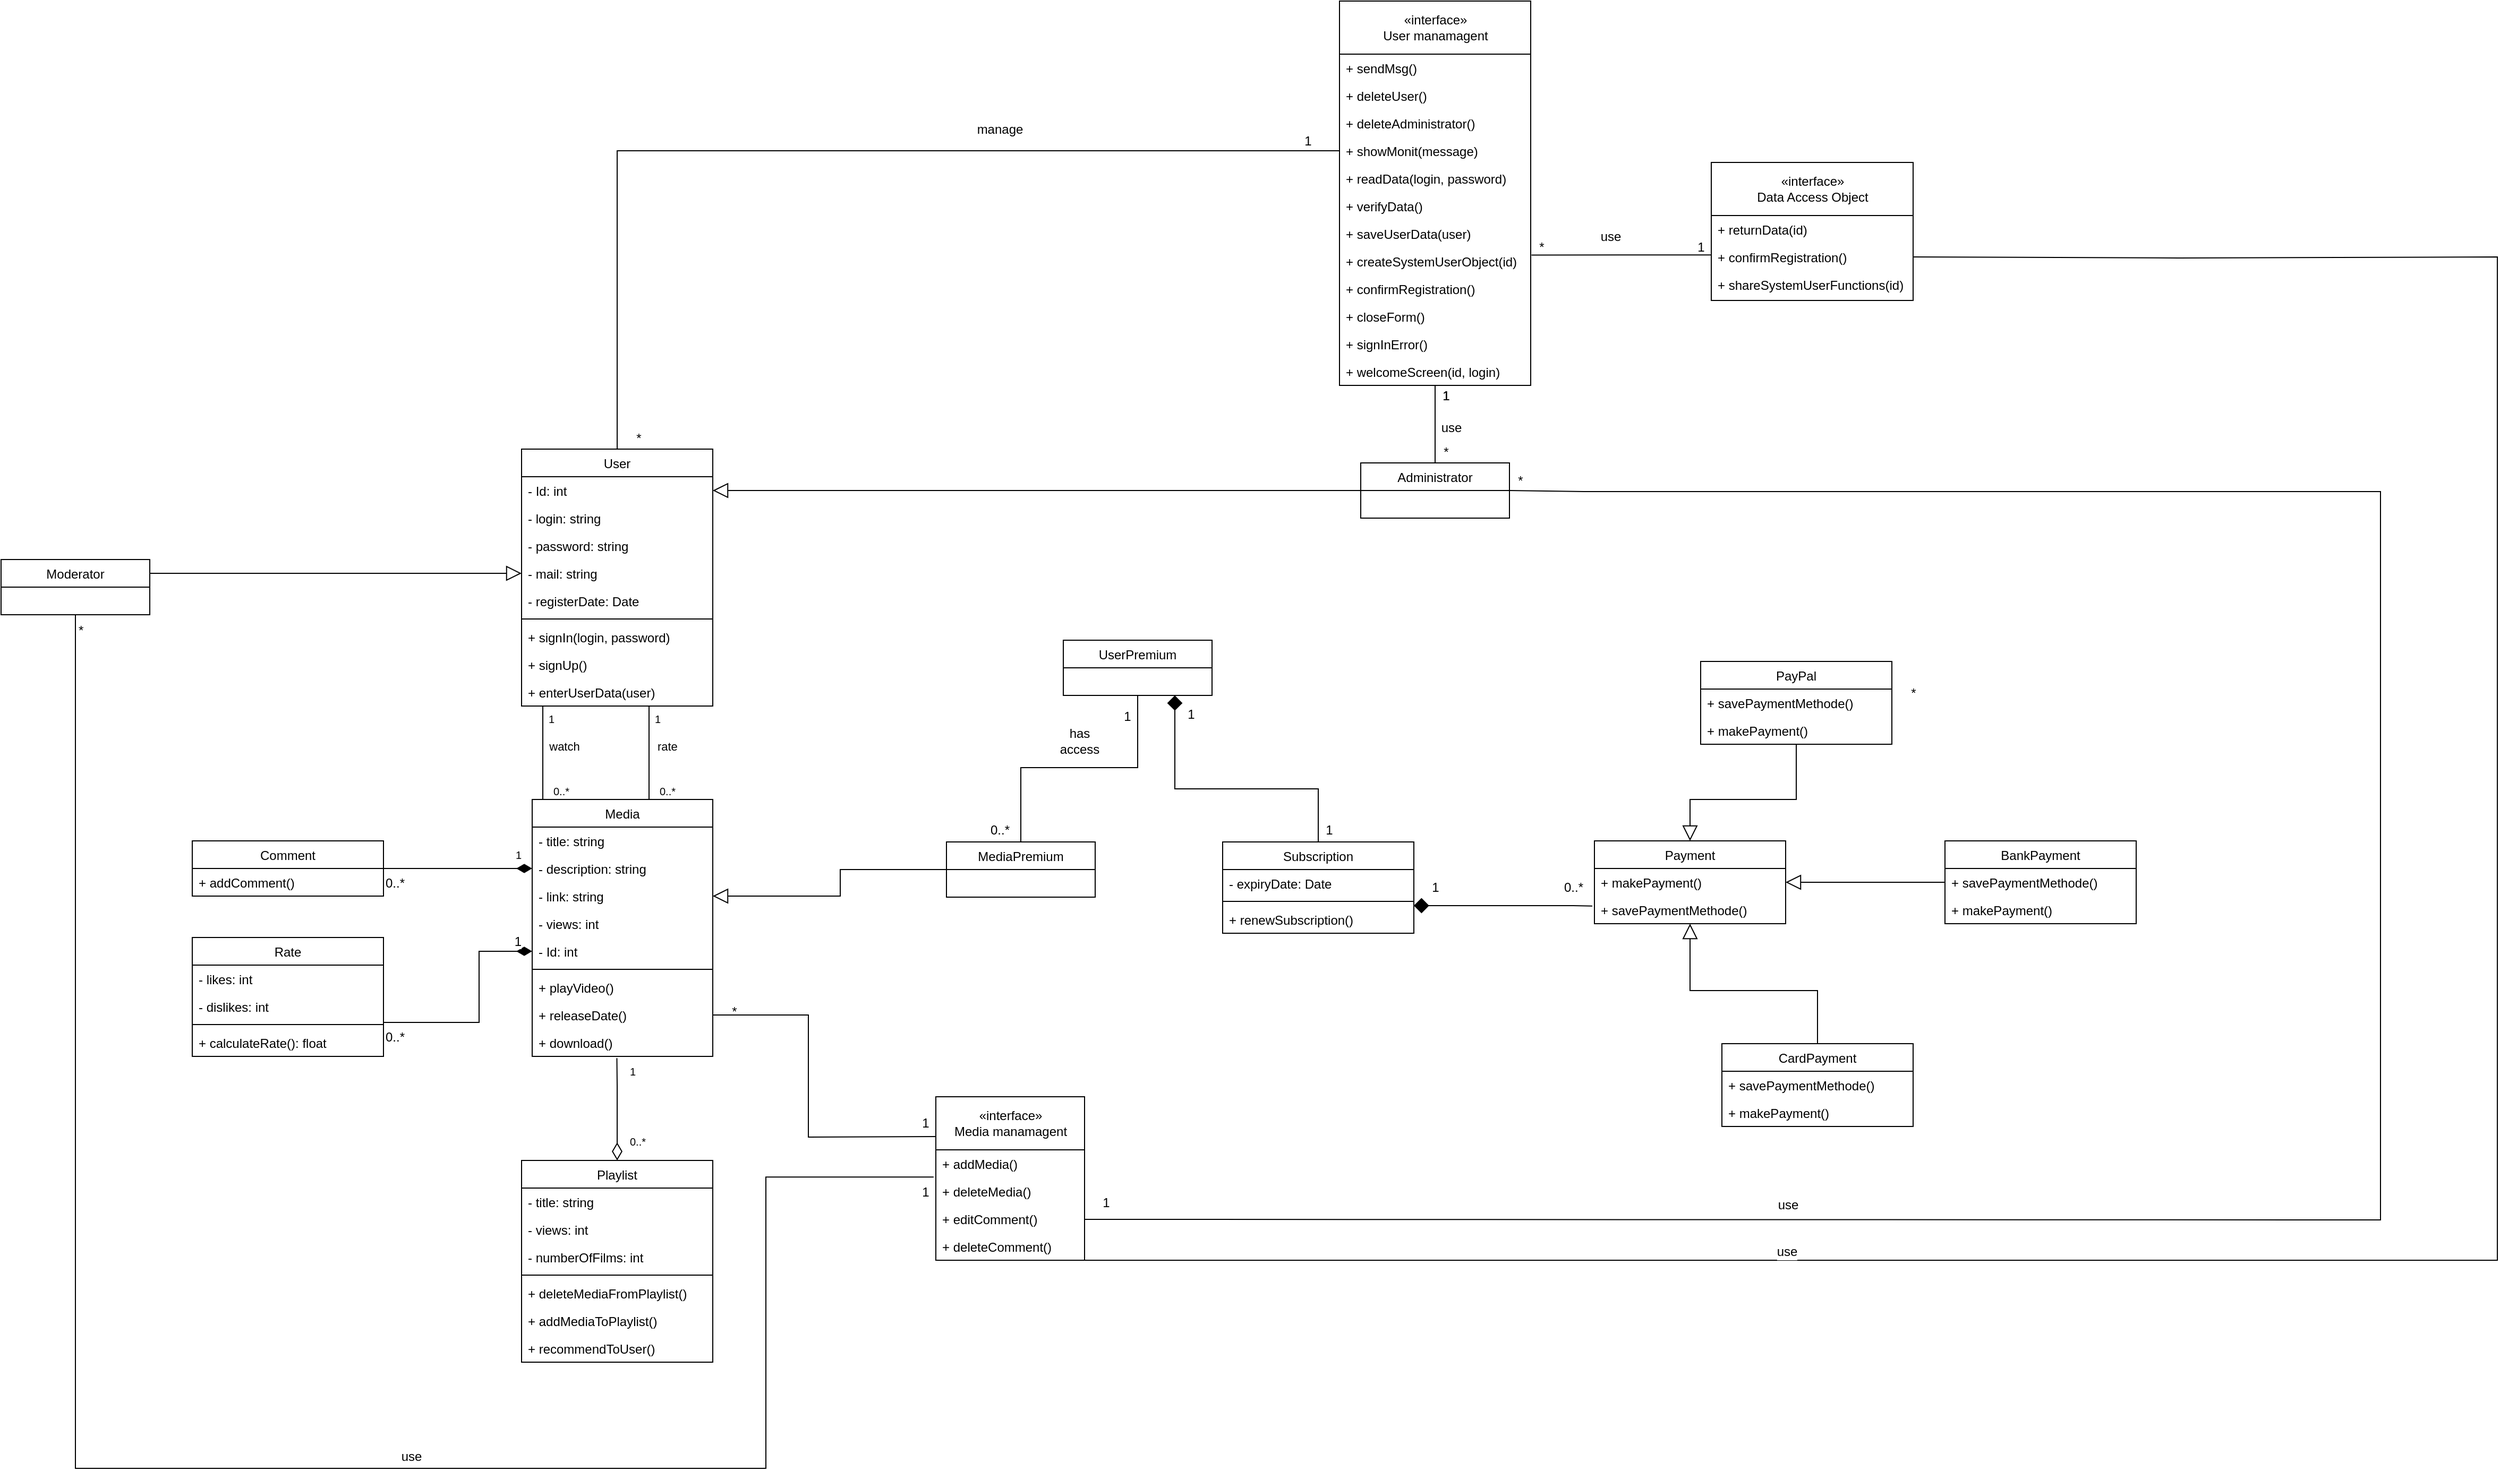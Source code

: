 <mxfile version="13.1.14" type="device"><diagram id="C5RBs43oDa-KdzZeNtuy" name="Page-1"><mxGraphModel dx="2204" dy="1402" grid="1" gridSize="10" guides="1" tooltips="1" connect="1" arrows="1" fold="1" page="1" pageScale="1" pageWidth="583" pageHeight="827" math="0" shadow="0"><root><mxCell id="WIyWlLk6GJQsqaUBKTNV-0"/><mxCell id="WIyWlLk6GJQsqaUBKTNV-1" parent="WIyWlLk6GJQsqaUBKTNV-0"/><mxCell id="3NNfN8Tc0k5op9nZv8zH-55" value="&lt;div&gt;rate&amp;nbsp;&amp;nbsp; &lt;br&gt;&lt;/div&gt;" style="endArrow=none;html=1;startArrow=none;startFill=0;strokeColor=#000000;rounded=0;endFill=0;" edge="1" parent="WIyWlLk6GJQsqaUBKTNV-1"><mxGeometry x="0.136" y="-20" relative="1" as="geometry"><mxPoint x="-50" y="350" as="sourcePoint"/><mxPoint x="-50" y="262" as="targetPoint"/><Array as="points"/><mxPoint as="offset"/></mxGeometry></mxCell><mxCell id="3NNfN8Tc0k5op9nZv8zH-56" value="0..*" style="resizable=0;html=1;align=left;verticalAlign=top;labelBackgroundColor=#ffffff;fontSize=10;labelPosition=right;verticalLabelPosition=bottom;" connectable="0" vertex="1" parent="3NNfN8Tc0k5op9nZv8zH-55"><mxGeometry x="-1" relative="1" as="geometry"><mxPoint x="8" y="-20" as="offset"/></mxGeometry></mxCell><mxCell id="3NNfN8Tc0k5op9nZv8zH-57" value="1" style="resizable=0;html=1;align=right;verticalAlign=top;labelBackgroundColor=#ffffff;fontSize=10;labelPosition=left;verticalLabelPosition=bottom;" connectable="0" vertex="1" parent="3NNfN8Tc0k5op9nZv8zH-55"><mxGeometry x="1" relative="1" as="geometry"><mxPoint x="11.6" as="offset"/></mxGeometry></mxCell><mxCell id="3NNfN8Tc0k5op9nZv8zH-58" value="watch" style="endArrow=none;html=1;startArrow=none;startFill=0;strokeColor=#000000;rounded=0;endFill=0;" edge="1" parent="WIyWlLk6GJQsqaUBKTNV-1"><mxGeometry x="0.136" y="-20" relative="1" as="geometry"><mxPoint x="-150" y="350" as="sourcePoint"/><mxPoint x="-150" y="262" as="targetPoint"/><Array as="points"/><mxPoint as="offset"/></mxGeometry></mxCell><mxCell id="3NNfN8Tc0k5op9nZv8zH-59" value="0..*" style="resizable=0;html=1;align=left;verticalAlign=top;labelBackgroundColor=#ffffff;fontSize=10;labelPosition=right;verticalLabelPosition=bottom;" connectable="0" vertex="1" parent="3NNfN8Tc0k5op9nZv8zH-58"><mxGeometry x="-1" relative="1" as="geometry"><mxPoint x="8" y="-20" as="offset"/></mxGeometry></mxCell><mxCell id="3NNfN8Tc0k5op9nZv8zH-60" value="1" style="resizable=0;html=1;align=right;verticalAlign=top;labelBackgroundColor=#ffffff;fontSize=10;labelPosition=left;verticalLabelPosition=bottom;" connectable="0" vertex="1" parent="3NNfN8Tc0k5op9nZv8zH-58"><mxGeometry x="1" relative="1" as="geometry"><mxPoint x="11.6" as="offset"/></mxGeometry></mxCell><mxCell id="3NNfN8Tc0k5op9nZv8zH-71" value="&lt;div&gt;&lt;br&gt;&lt;/div&gt;&lt;div&gt;&lt;br&gt;&lt;/div&gt;" style="endArrow=none;html=1;endSize=12;startArrow=diamondThin;startSize=14;startFill=0;edgeStyle=orthogonalEdgeStyle;strokeColor=#000000;exitX=0.5;exitY=0;exitDx=0;exitDy=0;endFill=0;rounded=0;entryX=0.469;entryY=1.064;entryDx=0;entryDy=0;entryPerimeter=0;" edge="1" parent="WIyWlLk6GJQsqaUBKTNV-1" source="3NNfN8Tc0k5op9nZv8zH-61" target="3NNfN8Tc0k5op9nZv8zH-43"><mxGeometry x="0.288" y="-36" relative="1" as="geometry"><mxPoint x="-85" y="680" as="sourcePoint"/><mxPoint x="-80" y="610" as="targetPoint"/><Array as="points"><mxPoint x="-80" y="620"/><mxPoint x="-80" y="620"/></Array><mxPoint x="-6" y="20" as="offset"/></mxGeometry></mxCell><mxCell id="3NNfN8Tc0k5op9nZv8zH-72" value="0..*" style="resizable=0;html=1;align=left;verticalAlign=bottom;labelBackgroundColor=#ffffff;fontSize=10;labelPosition=right;verticalLabelPosition=top;" connectable="0" vertex="1" parent="3NNfN8Tc0k5op9nZv8zH-71"><mxGeometry x="-1" relative="1" as="geometry"><mxPoint x="10" y="-10" as="offset"/></mxGeometry></mxCell><mxCell id="3NNfN8Tc0k5op9nZv8zH-73" value="1" style="resizable=0;html=1;align=left;verticalAlign=top;labelBackgroundColor=#ffffff;fontSize=10;labelPosition=right;verticalLabelPosition=bottom;" connectable="0" vertex="1" parent="3NNfN8Tc0k5op9nZv8zH-71"><mxGeometry x="1" relative="1" as="geometry"><mxPoint x="10" as="offset"/></mxGeometry></mxCell><mxCell id="3NNfN8Tc0k5op9nZv8zH-120" value="" style="endArrow=diamondThin;html=1;endSize=12;startArrow=none;startSize=14;startFill=0;edgeStyle=orthogonalEdgeStyle;strokeColor=#000000;exitX=1;exitY=0.5;exitDx=0;exitDy=0;entryX=0;entryY=0.5;entryDx=0;entryDy=0;endFill=1;" edge="1" parent="WIyWlLk6GJQsqaUBKTNV-1" source="3NNfN8Tc0k5op9nZv8zH-108" target="3NNfN8Tc0k5op9nZv8zH-36"><mxGeometry x="-0.037" y="-41" relative="1" as="geometry"><mxPoint x="-330" y="450" as="sourcePoint"/><mxPoint x="-210" y="390" as="targetPoint"/><Array as="points"><mxPoint x="-200" y="415"/><mxPoint x="-200" y="415"/></Array><mxPoint x="-7" as="offset"/></mxGeometry></mxCell><mxCell id="3NNfN8Tc0k5op9nZv8zH-121" value="0..*" style="resizable=0;html=1;align=left;verticalAlign=top;labelBackgroundColor=#ffffff;fontSize=12;labelPosition=right;verticalLabelPosition=bottom;" connectable="0" vertex="1" parent="3NNfN8Tc0k5op9nZv8zH-120"><mxGeometry x="-1" relative="1" as="geometry"/></mxCell><mxCell id="3NNfN8Tc0k5op9nZv8zH-122" value="1" style="resizable=0;html=1;align=right;verticalAlign=top;labelBackgroundColor=#ffffff;fontSize=10;" connectable="0" vertex="1" parent="3NNfN8Tc0k5op9nZv8zH-120"><mxGeometry x="1" relative="1" as="geometry"><mxPoint x="-10" y="-25" as="offset"/></mxGeometry></mxCell><mxCell id="3NNfN8Tc0k5op9nZv8zH-124" value="" style="endArrow=diamondThin;html=1;endSize=12;startArrow=none;startSize=14;startFill=0;edgeStyle=orthogonalEdgeStyle;strokeColor=#000000;entryX=0;entryY=0.5;entryDx=0;entryDy=0;endFill=1;rounded=0;" edge="1" parent="WIyWlLk6GJQsqaUBKTNV-1" target="3NNfN8Tc0k5op9nZv8zH-46"><mxGeometry x="-0.037" y="-41" relative="1" as="geometry"><mxPoint x="-300" y="560" as="sourcePoint"/><mxPoint x="-170" y="560" as="targetPoint"/><Array as="points"><mxPoint x="-210" y="560"/><mxPoint x="-210" y="493"/></Array><mxPoint x="-7" as="offset"/></mxGeometry></mxCell><mxCell id="3NNfN8Tc0k5op9nZv8zH-125" value="0..*" style="resizable=0;html=1;align=left;verticalAlign=top;labelBackgroundColor=#ffffff;fontSize=12;labelPosition=right;verticalLabelPosition=bottom;" connectable="0" vertex="1" parent="3NNfN8Tc0k5op9nZv8zH-124"><mxGeometry x="-1" relative="1" as="geometry"/></mxCell><mxCell id="3NNfN8Tc0k5op9nZv8zH-126" value="1" style="resizable=0;html=1;align=right;verticalAlign=top;labelBackgroundColor=#ffffff;fontSize=12;labelPosition=left;verticalLabelPosition=bottom;" connectable="0" vertex="1" parent="3NNfN8Tc0k5op9nZv8zH-124"><mxGeometry x="1" relative="1" as="geometry"><mxPoint x="-9.67" y="-23" as="offset"/></mxGeometry></mxCell><mxCell id="3NNfN8Tc0k5op9nZv8zH-220" style="edgeStyle=none;rounded=0;orthogonalLoop=1;jettySize=auto;html=1;exitX=0.5;exitY=0;exitDx=0;exitDy=0;entryX=0;entryY=0.5;entryDx=0;entryDy=0;startArrow=none;startFill=0;endArrow=none;endFill=0;endSize=12;strokeColor=#000000;fontSize=12;" edge="1" parent="WIyWlLk6GJQsqaUBKTNV-1" source="3NNfN8Tc0k5op9nZv8zH-22" target="3NNfN8Tc0k5op9nZv8zH-255"><mxGeometry relative="1" as="geometry"><Array as="points"><mxPoint x="-80" y="-261"/></Array></mxGeometry></mxCell><mxCell id="3NNfN8Tc0k5op9nZv8zH-22" value="User" style="swimlane;fontStyle=0;align=center;verticalAlign=top;childLayout=stackLayout;horizontal=1;startSize=26;horizontalStack=0;resizeParent=1;resizeParentMax=0;resizeLast=0;collapsible=1;marginBottom=0;" vertex="1" parent="WIyWlLk6GJQsqaUBKTNV-1"><mxGeometry x="-170" y="20" width="180" height="242" as="geometry"/></mxCell><mxCell id="3NNfN8Tc0k5op9nZv8zH-23" value="- Id: int" style="text;strokeColor=none;fillColor=none;align=left;verticalAlign=top;spacingLeft=4;spacingRight=4;overflow=hidden;rotatable=0;points=[[0,0.5],[1,0.5]];portConstraint=eastwest;" vertex="1" parent="3NNfN8Tc0k5op9nZv8zH-22"><mxGeometry y="26" width="180" height="26" as="geometry"/></mxCell><mxCell id="3NNfN8Tc0k5op9nZv8zH-27" value="- login: string" style="text;strokeColor=none;fillColor=none;align=left;verticalAlign=top;spacingLeft=4;spacingRight=4;overflow=hidden;rotatable=0;points=[[0,0.5],[1,0.5]];portConstraint=eastwest;" vertex="1" parent="3NNfN8Tc0k5op9nZv8zH-22"><mxGeometry y="52" width="180" height="26" as="geometry"/></mxCell><mxCell id="3NNfN8Tc0k5op9nZv8zH-30" value="- password: string" style="text;strokeColor=none;fillColor=none;align=left;verticalAlign=top;spacingLeft=4;spacingRight=4;overflow=hidden;rotatable=0;points=[[0,0.5],[1,0.5]];portConstraint=eastwest;" vertex="1" parent="3NNfN8Tc0k5op9nZv8zH-22"><mxGeometry y="78" width="180" height="26" as="geometry"/></mxCell><mxCell id="3NNfN8Tc0k5op9nZv8zH-31" value="- mail: string" style="text;strokeColor=none;fillColor=none;align=left;verticalAlign=top;spacingLeft=4;spacingRight=4;overflow=hidden;rotatable=0;points=[[0,0.5],[1,0.5]];portConstraint=eastwest;" vertex="1" parent="3NNfN8Tc0k5op9nZv8zH-22"><mxGeometry y="104" width="180" height="26" as="geometry"/></mxCell><mxCell id="3NNfN8Tc0k5op9nZv8zH-44" value="- registerDate: Date" style="text;strokeColor=none;fillColor=none;align=left;verticalAlign=top;spacingLeft=4;spacingRight=4;overflow=hidden;rotatable=0;points=[[0,0.5],[1,0.5]];portConstraint=eastwest;" vertex="1" parent="3NNfN8Tc0k5op9nZv8zH-22"><mxGeometry y="130" width="180" height="26" as="geometry"/></mxCell><mxCell id="3NNfN8Tc0k5op9nZv8zH-24" value="" style="line;strokeWidth=1;fillColor=none;align=left;verticalAlign=middle;spacingTop=-1;spacingLeft=3;spacingRight=3;rotatable=0;labelPosition=right;points=[];portConstraint=eastwest;" vertex="1" parent="3NNfN8Tc0k5op9nZv8zH-22"><mxGeometry y="156" width="180" height="8" as="geometry"/></mxCell><mxCell id="3NNfN8Tc0k5op9nZv8zH-25" value="+ signIn(login, password)" style="text;strokeColor=none;fillColor=none;align=left;verticalAlign=top;spacingLeft=4;spacingRight=4;overflow=hidden;rotatable=0;points=[[0,0.5],[1,0.5]];portConstraint=eastwest;" vertex="1" parent="3NNfN8Tc0k5op9nZv8zH-22"><mxGeometry y="164" width="180" height="26" as="geometry"/></mxCell><mxCell id="3NNfN8Tc0k5op9nZv8zH-32" value="+ signUp()" style="text;strokeColor=none;fillColor=none;align=left;verticalAlign=top;spacingLeft=4;spacingRight=4;overflow=hidden;rotatable=0;points=[[0,0.5],[1,0.5]];portConstraint=eastwest;" vertex="1" parent="3NNfN8Tc0k5op9nZv8zH-22"><mxGeometry y="190" width="180" height="26" as="geometry"/></mxCell><mxCell id="3NNfN8Tc0k5op9nZv8zH-33" value="+ enterUserData(user)" style="text;strokeColor=none;fillColor=none;align=left;verticalAlign=top;spacingLeft=4;spacingRight=4;overflow=hidden;rotatable=0;points=[[0,0.5],[1,0.5]];portConstraint=eastwest;" vertex="1" parent="3NNfN8Tc0k5op9nZv8zH-22"><mxGeometry y="216" width="180" height="26" as="geometry"/></mxCell><mxCell id="3NNfN8Tc0k5op9nZv8zH-61" value="Playlist" style="swimlane;fontStyle=0;align=center;verticalAlign=top;childLayout=stackLayout;horizontal=1;startSize=26;horizontalStack=0;resizeParent=1;resizeParentMax=0;resizeLast=0;collapsible=1;marginBottom=0;" vertex="1" parent="WIyWlLk6GJQsqaUBKTNV-1"><mxGeometry x="-170" y="690" width="180" height="190" as="geometry"/></mxCell><mxCell id="3NNfN8Tc0k5op9nZv8zH-62" value="- title: string" style="text;strokeColor=none;fillColor=none;align=left;verticalAlign=top;spacingLeft=4;spacingRight=4;overflow=hidden;rotatable=0;points=[[0,0.5],[1,0.5]];portConstraint=eastwest;" vertex="1" parent="3NNfN8Tc0k5op9nZv8zH-61"><mxGeometry y="26" width="180" height="26" as="geometry"/></mxCell><mxCell id="3NNfN8Tc0k5op9nZv8zH-65" value="- views: int" style="text;strokeColor=none;fillColor=none;align=left;verticalAlign=top;spacingLeft=4;spacingRight=4;overflow=hidden;rotatable=0;points=[[0,0.5],[1,0.5]];portConstraint=eastwest;" vertex="1" parent="3NNfN8Tc0k5op9nZv8zH-61"><mxGeometry y="52" width="180" height="26" as="geometry"/></mxCell><mxCell id="3NNfN8Tc0k5op9nZv8zH-66" value="- numberOfFilms: int" style="text;strokeColor=none;fillColor=none;align=left;verticalAlign=top;spacingLeft=4;spacingRight=4;overflow=hidden;rotatable=0;points=[[0,0.5],[1,0.5]];portConstraint=eastwest;" vertex="1" parent="3NNfN8Tc0k5op9nZv8zH-61"><mxGeometry y="78" width="180" height="26" as="geometry"/></mxCell><mxCell id="3NNfN8Tc0k5op9nZv8zH-67" value="" style="line;strokeWidth=1;fillColor=none;align=left;verticalAlign=middle;spacingTop=-1;spacingLeft=3;spacingRight=3;rotatable=0;labelPosition=right;points=[];portConstraint=eastwest;" vertex="1" parent="3NNfN8Tc0k5op9nZv8zH-61"><mxGeometry y="104" width="180" height="8" as="geometry"/></mxCell><mxCell id="3NNfN8Tc0k5op9nZv8zH-68" value="+ deleteMediaFromPlaylist()" style="text;strokeColor=none;fillColor=none;align=left;verticalAlign=top;spacingLeft=4;spacingRight=4;overflow=hidden;rotatable=0;points=[[0,0.5],[1,0.5]];portConstraint=eastwest;" vertex="1" parent="3NNfN8Tc0k5op9nZv8zH-61"><mxGeometry y="112" width="180" height="26" as="geometry"/></mxCell><mxCell id="3NNfN8Tc0k5op9nZv8zH-69" value="+ addMediaToPlaylist()" style="text;strokeColor=none;fillColor=none;align=left;verticalAlign=top;spacingLeft=4;spacingRight=4;overflow=hidden;rotatable=0;points=[[0,0.5],[1,0.5]];portConstraint=eastwest;" vertex="1" parent="3NNfN8Tc0k5op9nZv8zH-61"><mxGeometry y="138" width="180" height="26" as="geometry"/></mxCell><mxCell id="3NNfN8Tc0k5op9nZv8zH-70" value="+ recommendToUser()" style="text;strokeColor=none;fillColor=none;align=left;verticalAlign=top;spacingLeft=4;spacingRight=4;overflow=hidden;rotatable=0;points=[[0,0.5],[1,0.5]];portConstraint=eastwest;" vertex="1" parent="3NNfN8Tc0k5op9nZv8zH-61"><mxGeometry y="164" width="180" height="26" as="geometry"/></mxCell><mxCell id="3NNfN8Tc0k5op9nZv8zH-99" value="Rate" style="swimlane;fontStyle=0;align=center;verticalAlign=top;childLayout=stackLayout;horizontal=1;startSize=26;horizontalStack=0;resizeParent=1;resizeParentMax=0;resizeLast=0;collapsible=1;marginBottom=0;" vertex="1" parent="WIyWlLk6GJQsqaUBKTNV-1"><mxGeometry x="-480" y="480" width="180" height="112" as="geometry"/></mxCell><mxCell id="3NNfN8Tc0k5op9nZv8zH-101" value="- likes: int" style="text;strokeColor=none;fillColor=none;align=left;verticalAlign=top;spacingLeft=4;spacingRight=4;overflow=hidden;rotatable=0;points=[[0,0.5],[1,0.5]];portConstraint=eastwest;" vertex="1" parent="3NNfN8Tc0k5op9nZv8zH-99"><mxGeometry y="26" width="180" height="26" as="geometry"/></mxCell><mxCell id="3NNfN8Tc0k5op9nZv8zH-102" value="- dislikes: int" style="text;strokeColor=none;fillColor=none;align=left;verticalAlign=top;spacingLeft=4;spacingRight=4;overflow=hidden;rotatable=0;points=[[0,0.5],[1,0.5]];portConstraint=eastwest;" vertex="1" parent="3NNfN8Tc0k5op9nZv8zH-99"><mxGeometry y="52" width="180" height="26" as="geometry"/></mxCell><mxCell id="3NNfN8Tc0k5op9nZv8zH-103" value="" style="line;strokeWidth=1;fillColor=none;align=left;verticalAlign=middle;spacingTop=-1;spacingLeft=3;spacingRight=3;rotatable=0;labelPosition=right;points=[];portConstraint=eastwest;" vertex="1" parent="3NNfN8Tc0k5op9nZv8zH-99"><mxGeometry y="78" width="180" height="8" as="geometry"/></mxCell><mxCell id="3NNfN8Tc0k5op9nZv8zH-104" value="+ calculateRate(): float" style="text;strokeColor=none;fillColor=none;align=left;verticalAlign=top;spacingLeft=4;spacingRight=4;overflow=hidden;rotatable=0;points=[[0,0.5],[1,0.5]];portConstraint=eastwest;" vertex="1" parent="3NNfN8Tc0k5op9nZv8zH-99"><mxGeometry y="86" width="180" height="26" as="geometry"/></mxCell><mxCell id="3NNfN8Tc0k5op9nZv8zH-108" value="Comment" style="swimlane;fontStyle=0;align=center;verticalAlign=top;childLayout=stackLayout;horizontal=1;startSize=26;horizontalStack=0;resizeParent=1;resizeParentMax=0;resizeLast=0;collapsible=1;marginBottom=0;" vertex="1" parent="WIyWlLk6GJQsqaUBKTNV-1"><mxGeometry x="-480" y="389" width="180" height="52" as="geometry"/></mxCell><mxCell id="3NNfN8Tc0k5op9nZv8zH-112" value="+ addComment()" style="text;strokeColor=none;fillColor=none;align=left;verticalAlign=top;spacingLeft=4;spacingRight=4;overflow=hidden;rotatable=0;points=[[0,0.5],[1,0.5]];portConstraint=eastwest;" vertex="1" parent="3NNfN8Tc0k5op9nZv8zH-108"><mxGeometry y="26" width="180" height="26" as="geometry"/></mxCell><mxCell id="3NNfN8Tc0k5op9nZv8zH-34" value="Media" style="swimlane;fontStyle=0;align=center;verticalAlign=top;childLayout=stackLayout;horizontal=1;startSize=26;horizontalStack=0;resizeParent=1;resizeParentMax=0;resizeLast=0;collapsible=1;marginBottom=0;" vertex="1" parent="WIyWlLk6GJQsqaUBKTNV-1"><mxGeometry x="-160" y="350" width="170" height="242" as="geometry"/></mxCell><mxCell id="3NNfN8Tc0k5op9nZv8zH-35" value="- title: string" style="text;strokeColor=none;fillColor=none;align=left;verticalAlign=top;spacingLeft=4;spacingRight=4;overflow=hidden;rotatable=0;points=[[0,0.5],[1,0.5]];portConstraint=eastwest;" vertex="1" parent="3NNfN8Tc0k5op9nZv8zH-34"><mxGeometry y="26" width="170" height="26" as="geometry"/></mxCell><mxCell id="3NNfN8Tc0k5op9nZv8zH-36" value="- description: string" style="text;strokeColor=none;fillColor=none;align=left;verticalAlign=top;spacingLeft=4;spacingRight=4;overflow=hidden;rotatable=0;points=[[0,0.5],[1,0.5]];portConstraint=eastwest;" vertex="1" parent="3NNfN8Tc0k5op9nZv8zH-34"><mxGeometry y="52" width="170" height="26" as="geometry"/></mxCell><mxCell id="3NNfN8Tc0k5op9nZv8zH-37" value="- link: string" style="text;strokeColor=none;fillColor=none;align=left;verticalAlign=top;spacingLeft=4;spacingRight=4;overflow=hidden;rotatable=0;points=[[0,0.5],[1,0.5]];portConstraint=eastwest;" vertex="1" parent="3NNfN8Tc0k5op9nZv8zH-34"><mxGeometry y="78" width="170" height="26" as="geometry"/></mxCell><mxCell id="3NNfN8Tc0k5op9nZv8zH-38" value="- views: int" style="text;strokeColor=none;fillColor=none;align=left;verticalAlign=top;spacingLeft=4;spacingRight=4;overflow=hidden;rotatable=0;points=[[0,0.5],[1,0.5]];portConstraint=eastwest;" vertex="1" parent="3NNfN8Tc0k5op9nZv8zH-34"><mxGeometry y="104" width="170" height="26" as="geometry"/></mxCell><mxCell id="3NNfN8Tc0k5op9nZv8zH-46" value="- Id: int" style="text;strokeColor=none;fillColor=none;align=left;verticalAlign=top;spacingLeft=4;spacingRight=4;overflow=hidden;rotatable=0;points=[[0,0.5],[1,0.5]];portConstraint=eastwest;" vertex="1" parent="3NNfN8Tc0k5op9nZv8zH-34"><mxGeometry y="130" width="170" height="26" as="geometry"/></mxCell><mxCell id="3NNfN8Tc0k5op9nZv8zH-40" value="" style="line;strokeWidth=1;fillColor=none;align=left;verticalAlign=middle;spacingTop=-1;spacingLeft=3;spacingRight=3;rotatable=0;labelPosition=right;points=[];portConstraint=eastwest;" vertex="1" parent="3NNfN8Tc0k5op9nZv8zH-34"><mxGeometry y="156" width="170" height="8" as="geometry"/></mxCell><mxCell id="3NNfN8Tc0k5op9nZv8zH-41" value="+ playVideo()" style="text;strokeColor=none;fillColor=none;align=left;verticalAlign=top;spacingLeft=4;spacingRight=4;overflow=hidden;rotatable=0;points=[[0,0.5],[1,0.5]];portConstraint=eastwest;" vertex="1" parent="3NNfN8Tc0k5op9nZv8zH-34"><mxGeometry y="164" width="170" height="26" as="geometry"/></mxCell><mxCell id="3NNfN8Tc0k5op9nZv8zH-42" value="+ releaseDate()" style="text;strokeColor=none;fillColor=none;align=left;verticalAlign=top;spacingLeft=4;spacingRight=4;overflow=hidden;rotatable=0;points=[[0,0.5],[1,0.5]];portConstraint=eastwest;" vertex="1" parent="3NNfN8Tc0k5op9nZv8zH-34"><mxGeometry y="190" width="170" height="26" as="geometry"/></mxCell><mxCell id="3NNfN8Tc0k5op9nZv8zH-43" value="+ download()" style="text;strokeColor=none;fillColor=none;align=left;verticalAlign=top;spacingLeft=4;spacingRight=4;overflow=hidden;rotatable=0;points=[[0,0.5],[1,0.5]];portConstraint=eastwest;" vertex="1" parent="3NNfN8Tc0k5op9nZv8zH-34"><mxGeometry y="216" width="170" height="26" as="geometry"/></mxCell><mxCell id="3NNfN8Tc0k5op9nZv8zH-138" value="" style="endArrow=none;endFill=0;html=1;edgeStyle=orthogonalEdgeStyle;align=left;verticalAlign=top;strokeColor=#000000;fontSize=12;exitX=0.5;exitY=1;exitDx=0;exitDy=0;entryX=-0.015;entryY=-0.016;entryDx=0;entryDy=0;entryPerimeter=0;rounded=0;" edge="1" parent="WIyWlLk6GJQsqaUBKTNV-1" source="3NNfN8Tc0k5op9nZv8zH-128" target="3NNfN8Tc0k5op9nZv8zH-157"><mxGeometry x="-0.099" y="790" relative="1" as="geometry"><mxPoint x="-700" y="490" as="sourcePoint"/><mxPoint x="190" y="650" as="targetPoint"/><Array as="points"><mxPoint x="-590" y="980"/><mxPoint x="60" y="980"/><mxPoint x="60" y="706"/></Array><mxPoint as="offset"/></mxGeometry></mxCell><mxCell id="3NNfN8Tc0k5op9nZv8zH-139" value="*" style="resizable=0;html=1;align=left;verticalAlign=top;labelBackgroundColor=#ffffff;fontSize=12;labelPosition=right;verticalLabelPosition=bottom;spacing=3;" connectable="0" vertex="1" parent="3NNfN8Tc0k5op9nZv8zH-138"><mxGeometry x="-1" relative="1" as="geometry"/></mxCell><mxCell id="3NNfN8Tc0k5op9nZv8zH-219" style="edgeStyle=none;rounded=0;orthogonalLoop=1;jettySize=auto;html=1;exitX=1;exitY=0.25;exitDx=0;exitDy=0;startArrow=none;startFill=0;endArrow=block;endFill=0;endSize=12;strokeColor=#000000;fontSize=12;entryX=0;entryY=0.5;entryDx=0;entryDy=0;" edge="1" parent="WIyWlLk6GJQsqaUBKTNV-1" source="3NNfN8Tc0k5op9nZv8zH-128" target="3NNfN8Tc0k5op9nZv8zH-31"><mxGeometry relative="1" as="geometry"><mxPoint x="-170" y="137" as="targetPoint"/></mxGeometry></mxCell><mxCell id="3NNfN8Tc0k5op9nZv8zH-161" value="use" style="text;html=1;align=center;verticalAlign=middle;resizable=0;points=[];autosize=1;fontSize=12;" vertex="1" parent="WIyWlLk6GJQsqaUBKTNV-1"><mxGeometry x="-289" y="959" width="30" height="20" as="geometry"/></mxCell><mxCell id="3NNfN8Tc0k5op9nZv8zH-164" value="UserPremium" style="swimlane;fontStyle=0;childLayout=stackLayout;horizontal=1;startSize=26;fillColor=none;horizontalStack=0;resizeParent=1;resizeParentMax=0;resizeLast=0;collapsible=1;marginBottom=0;fontSize=12;" vertex="1" parent="WIyWlLk6GJQsqaUBKTNV-1"><mxGeometry x="340" y="200" width="140" height="52" as="geometry"/></mxCell><mxCell id="3NNfN8Tc0k5op9nZv8zH-172" value="«interface»&lt;br&gt;Media manamagent&lt;b&gt;&lt;br&gt;&lt;/b&gt;" style="html=1;fontSize=12;" vertex="1" parent="WIyWlLk6GJQsqaUBKTNV-1"><mxGeometry x="220" y="630" width="140" height="50" as="geometry"/></mxCell><mxCell id="3NNfN8Tc0k5op9nZv8zH-234" style="edgeStyle=none;rounded=0;orthogonalLoop=1;jettySize=auto;html=1;exitX=0.5;exitY=0;exitDx=0;exitDy=0;entryX=0.75;entryY=1;entryDx=0;entryDy=0;startArrow=none;startFill=0;endArrow=diamond;endFill=1;endSize=12;strokeColor=#000000;fontSize=12;" edge="1" parent="WIyWlLk6GJQsqaUBKTNV-1" source="3NNfN8Tc0k5op9nZv8zH-166" target="3NNfN8Tc0k5op9nZv8zH-164"><mxGeometry relative="1" as="geometry"><Array as="points"><mxPoint x="580" y="340"/><mxPoint x="445" y="340"/></Array></mxGeometry></mxCell><mxCell id="3NNfN8Tc0k5op9nZv8zH-166" value="Subscription" style="swimlane;fontStyle=0;align=center;verticalAlign=top;childLayout=stackLayout;horizontal=1;startSize=26;horizontalStack=0;resizeParent=1;resizeParentMax=0;resizeLast=0;collapsible=1;marginBottom=0;" vertex="1" parent="WIyWlLk6GJQsqaUBKTNV-1"><mxGeometry x="490" y="390" width="180" height="86" as="geometry"/></mxCell><mxCell id="3NNfN8Tc0k5op9nZv8zH-167" value="- expiryDate: Date" style="text;strokeColor=none;fillColor=none;align=left;verticalAlign=top;spacingLeft=4;spacingRight=4;overflow=hidden;rotatable=0;points=[[0,0.5],[1,0.5]];portConstraint=eastwest;" vertex="1" parent="3NNfN8Tc0k5op9nZv8zH-166"><mxGeometry y="26" width="180" height="26" as="geometry"/></mxCell><mxCell id="3NNfN8Tc0k5op9nZv8zH-169" value="" style="line;strokeWidth=1;fillColor=none;align=left;verticalAlign=middle;spacingTop=-1;spacingLeft=3;spacingRight=3;rotatable=0;labelPosition=right;points=[];portConstraint=eastwest;" vertex="1" parent="3NNfN8Tc0k5op9nZv8zH-166"><mxGeometry y="52" width="180" height="8" as="geometry"/></mxCell><mxCell id="3NNfN8Tc0k5op9nZv8zH-170" value="+ renewSubscription()" style="text;strokeColor=none;fillColor=none;align=left;verticalAlign=top;spacingLeft=4;spacingRight=4;overflow=hidden;rotatable=0;points=[[0,0.5],[1,0.5]];portConstraint=eastwest;" vertex="1" parent="3NNfN8Tc0k5op9nZv8zH-166"><mxGeometry y="60" width="180" height="26" as="geometry"/></mxCell><mxCell id="3NNfN8Tc0k5op9nZv8zH-301" style="edgeStyle=none;rounded=0;orthogonalLoop=1;jettySize=auto;html=1;exitX=1;exitY=1;exitDx=0;exitDy=0;startArrow=none;startFill=0;endArrow=none;endFill=0;endSize=12;targetPerimeterSpacing=0;strokeColor=#000000;fontSize=12;entryX=1;entryY=0.5;entryDx=0;entryDy=0;" edge="1" parent="WIyWlLk6GJQsqaUBKTNV-1" source="3NNfN8Tc0k5op9nZv8zH-152" target="3NNfN8Tc0k5op9nZv8zH-273"><mxGeometry relative="1" as="geometry"><Array as="points"><mxPoint x="1690" y="784"/><mxPoint x="1690" y="-161"/><mxPoint x="1390" y="-160"/></Array></mxGeometry></mxCell><mxCell id="3NNfN8Tc0k5op9nZv8zH-152" value="" style="swimlane;fontStyle=0;childLayout=stackLayout;horizontal=1;startSize=0;fillColor=none;horizontalStack=0;resizeParent=1;resizeParentMax=0;resizeLast=0;collapsible=1;marginBottom=0;fontSize=12;" vertex="1" parent="WIyWlLk6GJQsqaUBKTNV-1"><mxGeometry x="220" y="630" width="140" height="154" as="geometry"/></mxCell><mxCell id="3NNfN8Tc0k5op9nZv8zH-156" value="«interface»&lt;br&gt;Media manamagent&lt;b&gt;&lt;br&gt;&lt;/b&gt;" style="html=1;fontSize=12;" vertex="1" parent="3NNfN8Tc0k5op9nZv8zH-152"><mxGeometry width="140" height="50" as="geometry"/></mxCell><mxCell id="3NNfN8Tc0k5op9nZv8zH-153" value="+ addMedia()" style="text;strokeColor=none;fillColor=none;align=left;verticalAlign=top;spacingLeft=4;spacingRight=4;overflow=hidden;rotatable=0;points=[[0,0.5],[1,0.5]];portConstraint=eastwest;" vertex="1" parent="3NNfN8Tc0k5op9nZv8zH-152"><mxGeometry y="50" width="140" height="26" as="geometry"/></mxCell><mxCell id="3NNfN8Tc0k5op9nZv8zH-157" value="+ deleteMedia()" style="text;strokeColor=none;fillColor=none;align=left;verticalAlign=top;spacingLeft=4;spacingRight=4;overflow=hidden;rotatable=0;points=[[0,0.5],[1,0.5]];portConstraint=eastwest;" vertex="1" parent="3NNfN8Tc0k5op9nZv8zH-152"><mxGeometry y="76" width="140" height="26" as="geometry"/></mxCell><mxCell id="3NNfN8Tc0k5op9nZv8zH-158" value="+ editComment()" style="text;strokeColor=none;fillColor=none;align=left;verticalAlign=top;spacingLeft=4;spacingRight=4;overflow=hidden;rotatable=0;points=[[0,0.5],[1,0.5]];portConstraint=eastwest;" vertex="1" parent="3NNfN8Tc0k5op9nZv8zH-152"><mxGeometry y="102" width="140" height="26" as="geometry"/></mxCell><mxCell id="3NNfN8Tc0k5op9nZv8zH-159" value="+ deleteComment()" style="text;strokeColor=none;fillColor=none;align=left;verticalAlign=top;spacingLeft=4;spacingRight=4;overflow=hidden;rotatable=0;points=[[0,0.5],[1,0.5]];portConstraint=eastwest;" vertex="1" parent="3NNfN8Tc0k5op9nZv8zH-152"><mxGeometry y="128" width="140" height="26" as="geometry"/></mxCell><mxCell id="3NNfN8Tc0k5op9nZv8zH-224" style="edgeStyle=none;rounded=0;orthogonalLoop=1;jettySize=auto;html=1;entryX=0.5;entryY=1;entryDx=0;entryDy=0;startArrow=none;startFill=0;endArrow=none;endFill=0;endSize=12;strokeColor=#000000;fontSize=12;" edge="1" parent="WIyWlLk6GJQsqaUBKTNV-1" source="3NNfN8Tc0k5op9nZv8zH-171" target="3NNfN8Tc0k5op9nZv8zH-191"><mxGeometry relative="1" as="geometry"><Array as="points"><mxPoint x="690" y="20"/></Array></mxGeometry></mxCell><mxCell id="3NNfN8Tc0k5op9nZv8zH-251" style="edgeStyle=none;rounded=0;orthogonalLoop=1;jettySize=auto;html=1;exitX=0;exitY=0.5;exitDx=0;exitDy=0;entryX=1;entryY=0.5;entryDx=0;entryDy=0;startArrow=none;startFill=0;endArrow=block;endFill=0;endSize=12;strokeColor=#000000;fontSize=12;" edge="1" parent="WIyWlLk6GJQsqaUBKTNV-1" source="3NNfN8Tc0k5op9nZv8zH-171" target="3NNfN8Tc0k5op9nZv8zH-23"><mxGeometry relative="1" as="geometry"/></mxCell><mxCell id="3NNfN8Tc0k5op9nZv8zH-237" style="edgeStyle=none;rounded=0;orthogonalLoop=1;jettySize=auto;html=1;exitX=-0.011;exitY=0.359;exitDx=0;exitDy=0;entryX=1;entryY=1;entryDx=0;entryDy=0;entryPerimeter=0;startArrow=none;startFill=0;endArrow=diamond;endFill=1;endSize=12;strokeColor=#000000;fontSize=12;exitPerimeter=0;" edge="1" parent="WIyWlLk6GJQsqaUBKTNV-1" source="3NNfN8Tc0k5op9nZv8zH-185" target="3NNfN8Tc0k5op9nZv8zH-169"><mxGeometry relative="1" as="geometry"><Array as="points"><mxPoint x="820" y="450"/></Array></mxGeometry></mxCell><mxCell id="3NNfN8Tc0k5op9nZv8zH-229" style="edgeStyle=none;rounded=0;orthogonalLoop=1;jettySize=auto;html=1;exitX=0;exitY=0.5;exitDx=0;exitDy=0;entryX=1;entryY=0.5;entryDx=0;entryDy=0;startArrow=none;startFill=0;endArrow=block;endFill=0;endSize=12;strokeColor=#000000;fontSize=12;" edge="1" parent="WIyWlLk6GJQsqaUBKTNV-1" source="3NNfN8Tc0k5op9nZv8zH-165" target="3NNfN8Tc0k5op9nZv8zH-37"><mxGeometry relative="1" as="geometry"><Array as="points"><mxPoint x="130" y="416"/><mxPoint x="130" y="441"/></Array></mxGeometry></mxCell><mxCell id="3NNfN8Tc0k5op9nZv8zH-230" style="edgeStyle=none;rounded=0;orthogonalLoop=1;jettySize=auto;html=1;exitX=0.5;exitY=0;exitDx=0;exitDy=0;entryX=0.5;entryY=1;entryDx=0;entryDy=0;startArrow=none;startFill=0;endArrow=none;endFill=0;endSize=12;strokeColor=#000000;fontSize=12;" edge="1" parent="WIyWlLk6GJQsqaUBKTNV-1" source="3NNfN8Tc0k5op9nZv8zH-165" target="3NNfN8Tc0k5op9nZv8zH-164"><mxGeometry relative="1" as="geometry"><Array as="points"><mxPoint x="300" y="320"/><mxPoint x="350" y="320"/><mxPoint x="410" y="320"/></Array></mxGeometry></mxCell><mxCell id="3NNfN8Tc0k5op9nZv8zH-165" value="MediaPremium" style="swimlane;fontStyle=0;childLayout=stackLayout;horizontal=1;startSize=26;fillColor=none;horizontalStack=0;resizeParent=1;resizeParentMax=0;resizeLast=0;collapsible=1;marginBottom=0;fontSize=12;" vertex="1" parent="WIyWlLk6GJQsqaUBKTNV-1"><mxGeometry x="230" y="390" width="140" height="52" as="geometry"/></mxCell><mxCell id="3NNfN8Tc0k5op9nZv8zH-244" style="edgeStyle=none;rounded=0;orthogonalLoop=1;jettySize=auto;html=1;exitX=0.5;exitY=0;exitDx=0;exitDy=0;entryX=0.5;entryY=1;entryDx=0;entryDy=0;startArrow=none;startFill=0;endArrow=block;endFill=0;endSize=12;strokeColor=#000000;fontSize=12;" edge="1" parent="WIyWlLk6GJQsqaUBKTNV-1" source="3NNfN8Tc0k5op9nZv8zH-209" target="3NNfN8Tc0k5op9nZv8zH-175"><mxGeometry relative="1" as="geometry"><Array as="points"><mxPoint x="1050" y="530"/><mxPoint x="930" y="530"/></Array></mxGeometry></mxCell><mxCell id="3NNfN8Tc0k5op9nZv8zH-209" value="CardPayment" style="swimlane;fontStyle=0;align=center;verticalAlign=top;childLayout=stackLayout;horizontal=1;startSize=26;horizontalStack=0;resizeParent=1;resizeParentMax=0;resizeLast=0;collapsible=1;marginBottom=0;" vertex="1" parent="WIyWlLk6GJQsqaUBKTNV-1"><mxGeometry x="960" y="580" width="180" height="78" as="geometry"/></mxCell><mxCell id="3NNfN8Tc0k5op9nZv8zH-210" value="+ savePaymentMethode()" style="text;strokeColor=none;fillColor=none;align=left;verticalAlign=top;spacingLeft=4;spacingRight=4;overflow=hidden;rotatable=0;points=[[0,0.5],[1,0.5]];portConstraint=eastwest;" vertex="1" parent="3NNfN8Tc0k5op9nZv8zH-209"><mxGeometry y="26" width="180" height="26" as="geometry"/></mxCell><mxCell id="3NNfN8Tc0k5op9nZv8zH-211" value="+ makePayment()" style="text;strokeColor=none;fillColor=none;align=left;verticalAlign=top;spacingLeft=4;spacingRight=4;overflow=hidden;rotatable=0;points=[[0,0.5],[1,0.5]];portConstraint=eastwest;" vertex="1" parent="3NNfN8Tc0k5op9nZv8zH-209"><mxGeometry y="52" width="180" height="26" as="geometry"/></mxCell><mxCell id="3NNfN8Tc0k5op9nZv8zH-212" value="1" style="text;html=1;align=center;verticalAlign=middle;resizable=0;points=[];autosize=1;fontSize=12;" vertex="1" parent="WIyWlLk6GJQsqaUBKTNV-1"><mxGeometry x="200" y="710" width="20" height="20" as="geometry"/></mxCell><mxCell id="3NNfN8Tc0k5op9nZv8zH-214" style="edgeStyle=none;rounded=0;orthogonalLoop=1;jettySize=auto;html=1;exitX=1;exitY=0.5;exitDx=0;exitDy=0;entryX=0;entryY=0.75;entryDx=0;entryDy=0;startArrow=none;startFill=0;endArrow=none;endFill=0;endSize=12;strokeColor=#000000;fontSize=12;" edge="1" parent="WIyWlLk6GJQsqaUBKTNV-1" source="3NNfN8Tc0k5op9nZv8zH-42" target="3NNfN8Tc0k5op9nZv8zH-156"><mxGeometry relative="1" as="geometry"><Array as="points"><mxPoint x="100" y="553"/><mxPoint x="100" y="668"/></Array></mxGeometry></mxCell><mxCell id="3NNfN8Tc0k5op9nZv8zH-215" value="*" style="text;html=1;align=center;verticalAlign=middle;resizable=0;points=[];autosize=1;fontSize=12;" vertex="1" parent="WIyWlLk6GJQsqaUBKTNV-1"><mxGeometry x="20" y="540" width="20" height="20" as="geometry"/></mxCell><mxCell id="3NNfN8Tc0k5op9nZv8zH-216" value="1" style="text;html=1;align=center;verticalAlign=middle;resizable=0;points=[];autosize=1;fontSize=12;" vertex="1" parent="WIyWlLk6GJQsqaUBKTNV-1"><mxGeometry x="200" y="645" width="20" height="20" as="geometry"/></mxCell><mxCell id="3NNfN8Tc0k5op9nZv8zH-128" value="Moderator" style="swimlane;fontStyle=0;childLayout=stackLayout;horizontal=1;startSize=26;fillColor=none;horizontalStack=0;resizeParent=1;resizeParentMax=0;resizeLast=0;collapsible=1;marginBottom=0;fontSize=12;" vertex="1" parent="WIyWlLk6GJQsqaUBKTNV-1"><mxGeometry x="-660" y="124" width="140" height="52" as="geometry"/></mxCell><mxCell id="3NNfN8Tc0k5op9nZv8zH-221" value="manage" style="text;html=1;align=center;verticalAlign=middle;resizable=0;points=[];autosize=1;fontSize=12;" vertex="1" parent="WIyWlLk6GJQsqaUBKTNV-1"><mxGeometry x="250" y="-291" width="60" height="20" as="geometry"/></mxCell><mxCell id="3NNfN8Tc0k5op9nZv8zH-222" value="*" style="text;html=1;align=center;verticalAlign=middle;resizable=0;points=[];autosize=1;fontSize=12;" vertex="1" parent="WIyWlLk6GJQsqaUBKTNV-1"><mxGeometry x="-70" width="20" height="20" as="geometry"/></mxCell><mxCell id="3NNfN8Tc0k5op9nZv8zH-223" value="1" style="text;html=1;align=center;verticalAlign=middle;resizable=0;points=[];autosize=1;fontSize=12;" vertex="1" parent="WIyWlLk6GJQsqaUBKTNV-1"><mxGeometry x="560" y="-280" width="20" height="20" as="geometry"/></mxCell><mxCell id="3NNfN8Tc0k5op9nZv8zH-226" value="*" style="text;html=1;align=center;verticalAlign=middle;resizable=0;points=[];autosize=1;fontSize=12;" vertex="1" parent="WIyWlLk6GJQsqaUBKTNV-1"><mxGeometry x="690" y="13" width="20" height="20" as="geometry"/></mxCell><mxCell id="3NNfN8Tc0k5op9nZv8zH-228" value="use" style="text;html=1;align=center;verticalAlign=middle;resizable=0;points=[];autosize=1;fontSize=12;" vertex="1" parent="WIyWlLk6GJQsqaUBKTNV-1"><mxGeometry x="690" y="-10" width="30" height="20" as="geometry"/></mxCell><mxCell id="3NNfN8Tc0k5op9nZv8zH-231" value="has &lt;br&gt;access" style="text;html=1;align=center;verticalAlign=middle;resizable=0;points=[];autosize=1;fontSize=12;" vertex="1" parent="WIyWlLk6GJQsqaUBKTNV-1"><mxGeometry x="330" y="280" width="50" height="30" as="geometry"/></mxCell><mxCell id="3NNfN8Tc0k5op9nZv8zH-232" value="0..*" style="text;html=1;align=center;verticalAlign=middle;resizable=0;points=[];autosize=1;fontSize=12;" vertex="1" parent="WIyWlLk6GJQsqaUBKTNV-1"><mxGeometry x="265" y="369" width="30" height="20" as="geometry"/></mxCell><mxCell id="3NNfN8Tc0k5op9nZv8zH-233" value="1" style="text;html=1;align=center;verticalAlign=middle;resizable=0;points=[];autosize=1;fontSize=12;" vertex="1" parent="WIyWlLk6GJQsqaUBKTNV-1"><mxGeometry x="390" y="262" width="20" height="20" as="geometry"/></mxCell><mxCell id="3NNfN8Tc0k5op9nZv8zH-235" value="1" style="text;html=1;align=center;verticalAlign=middle;resizable=0;points=[];autosize=1;fontSize=12;" vertex="1" parent="WIyWlLk6GJQsqaUBKTNV-1"><mxGeometry x="450" y="260" width="20" height="20" as="geometry"/></mxCell><mxCell id="3NNfN8Tc0k5op9nZv8zH-236" value="1" style="text;html=1;align=center;verticalAlign=middle;resizable=0;points=[];autosize=1;fontSize=12;" vertex="1" parent="WIyWlLk6GJQsqaUBKTNV-1"><mxGeometry x="580" y="369" width="20" height="20" as="geometry"/></mxCell><mxCell id="3NNfN8Tc0k5op9nZv8zH-175" value="Payment" style="swimlane;fontStyle=0;align=center;verticalAlign=top;childLayout=stackLayout;horizontal=1;startSize=26;horizontalStack=0;resizeParent=1;resizeParentMax=0;resizeLast=0;collapsible=1;marginBottom=0;" vertex="1" parent="WIyWlLk6GJQsqaUBKTNV-1"><mxGeometry x="840" y="389" width="180" height="78" as="geometry"/></mxCell><mxCell id="3NNfN8Tc0k5op9nZv8zH-202" value="+ makePayment()" style="text;strokeColor=none;fillColor=none;align=left;verticalAlign=top;spacingLeft=4;spacingRight=4;overflow=hidden;rotatable=0;points=[[0,0.5],[1,0.5]];portConstraint=eastwest;" vertex="1" parent="3NNfN8Tc0k5op9nZv8zH-175"><mxGeometry y="26" width="180" height="26" as="geometry"/></mxCell><mxCell id="3NNfN8Tc0k5op9nZv8zH-185" value="+ savePaymentMethode()" style="text;strokeColor=none;fillColor=none;align=left;verticalAlign=top;spacingLeft=4;spacingRight=4;overflow=hidden;rotatable=0;points=[[0,0.5],[1,0.5]];portConstraint=eastwest;" vertex="1" parent="3NNfN8Tc0k5op9nZv8zH-175"><mxGeometry y="52" width="180" height="26" as="geometry"/></mxCell><mxCell id="3NNfN8Tc0k5op9nZv8zH-242" style="edgeStyle=none;rounded=0;orthogonalLoop=1;jettySize=auto;html=1;exitX=0.5;exitY=1;exitDx=0;exitDy=0;entryX=0.5;entryY=0;entryDx=0;entryDy=0;startArrow=none;startFill=0;endArrow=block;endFill=0;endSize=12;strokeColor=#000000;fontSize=12;" edge="1" parent="WIyWlLk6GJQsqaUBKTNV-1" source="3NNfN8Tc0k5op9nZv8zH-184" target="3NNfN8Tc0k5op9nZv8zH-175"><mxGeometry relative="1" as="geometry"><Array as="points"><mxPoint x="1030" y="350"/><mxPoint x="930" y="350"/></Array></mxGeometry></mxCell><mxCell id="3NNfN8Tc0k5op9nZv8zH-184" value="PayPal" style="swimlane;fontStyle=0;align=center;verticalAlign=top;childLayout=stackLayout;horizontal=1;startSize=26;horizontalStack=0;resizeParent=1;resizeParentMax=0;resizeLast=0;collapsible=1;marginBottom=0;" vertex="1" parent="WIyWlLk6GJQsqaUBKTNV-1"><mxGeometry x="940" y="220" width="180" height="78" as="geometry"/></mxCell><mxCell id="3NNfN8Tc0k5op9nZv8zH-205" value="+ savePaymentMethode()" style="text;strokeColor=none;fillColor=none;align=left;verticalAlign=top;spacingLeft=4;spacingRight=4;overflow=hidden;rotatable=0;points=[[0,0.5],[1,0.5]];portConstraint=eastwest;" vertex="1" parent="3NNfN8Tc0k5op9nZv8zH-184"><mxGeometry y="26" width="180" height="26" as="geometry"/></mxCell><mxCell id="3NNfN8Tc0k5op9nZv8zH-199" value="+ makePayment()" style="text;strokeColor=none;fillColor=none;align=left;verticalAlign=top;spacingLeft=4;spacingRight=4;overflow=hidden;rotatable=0;points=[[0,0.5],[1,0.5]];portConstraint=eastwest;" vertex="1" parent="3NNfN8Tc0k5op9nZv8zH-184"><mxGeometry y="52" width="180" height="26" as="geometry"/></mxCell><mxCell id="3NNfN8Tc0k5op9nZv8zH-243" style="edgeStyle=none;rounded=0;orthogonalLoop=1;jettySize=auto;html=1;exitX=0;exitY=0.5;exitDx=0;exitDy=0;entryX=1;entryY=0.5;entryDx=0;entryDy=0;startArrow=none;startFill=0;endArrow=block;endFill=0;endSize=12;strokeColor=#000000;fontSize=12;" edge="1" parent="WIyWlLk6GJQsqaUBKTNV-1" source="3NNfN8Tc0k5op9nZv8zH-207" target="3NNfN8Tc0k5op9nZv8zH-202"><mxGeometry relative="1" as="geometry"/></mxCell><mxCell id="3NNfN8Tc0k5op9nZv8zH-206" value="BankPayment" style="swimlane;fontStyle=0;align=center;verticalAlign=top;childLayout=stackLayout;horizontal=1;startSize=26;horizontalStack=0;resizeParent=1;resizeParentMax=0;resizeLast=0;collapsible=1;marginBottom=0;" vertex="1" parent="WIyWlLk6GJQsqaUBKTNV-1"><mxGeometry x="1170" y="389" width="180" height="78" as="geometry"/></mxCell><mxCell id="3NNfN8Tc0k5op9nZv8zH-207" value="+ savePaymentMethode()" style="text;strokeColor=none;fillColor=none;align=left;verticalAlign=top;spacingLeft=4;spacingRight=4;overflow=hidden;rotatable=0;points=[[0,0.5],[1,0.5]];portConstraint=eastwest;" vertex="1" parent="3NNfN8Tc0k5op9nZv8zH-206"><mxGeometry y="26" width="180" height="26" as="geometry"/></mxCell><mxCell id="3NNfN8Tc0k5op9nZv8zH-208" value="+ makePayment()" style="text;strokeColor=none;fillColor=none;align=left;verticalAlign=top;spacingLeft=4;spacingRight=4;overflow=hidden;rotatable=0;points=[[0,0.5],[1,0.5]];portConstraint=eastwest;" vertex="1" parent="3NNfN8Tc0k5op9nZv8zH-206"><mxGeometry y="52" width="180" height="26" as="geometry"/></mxCell><mxCell id="3NNfN8Tc0k5op9nZv8zH-245" value="1" style="text;html=1;align=center;verticalAlign=middle;resizable=0;points=[];autosize=1;fontSize=12;" vertex="1" parent="WIyWlLk6GJQsqaUBKTNV-1"><mxGeometry x="680" y="423" width="20" height="20" as="geometry"/></mxCell><mxCell id="3NNfN8Tc0k5op9nZv8zH-246" value="0..*" style="text;html=1;align=center;verticalAlign=middle;resizable=0;points=[];autosize=1;fontSize=12;" vertex="1" parent="WIyWlLk6GJQsqaUBKTNV-1"><mxGeometry x="805" y="423" width="30" height="20" as="geometry"/></mxCell><mxCell id="3NNfN8Tc0k5op9nZv8zH-247" style="edgeStyle=none;rounded=0;orthogonalLoop=1;jettySize=auto;html=1;entryX=1;entryY=0.75;entryDx=0;entryDy=0;startArrow=none;startFill=0;endArrow=none;endFill=0;endSize=12;strokeColor=#000000;fontSize=12;exitX=1;exitY=0.5;exitDx=0;exitDy=0;" edge="1" parent="WIyWlLk6GJQsqaUBKTNV-1" source="3NNfN8Tc0k5op9nZv8zH-171" target="3NNfN8Tc0k5op9nZv8zH-152"><mxGeometry relative="1" as="geometry"><mxPoint x="800" y="70" as="sourcePoint"/><Array as="points"><mxPoint x="830" y="60"/><mxPoint x="1580" y="60"/><mxPoint x="1580" y="746"/></Array></mxGeometry></mxCell><mxCell id="3NNfN8Tc0k5op9nZv8zH-249" value="use" style="edgeLabel;html=1;align=center;verticalAlign=middle;resizable=0;points=[];fontSize=12;" vertex="1" connectable="0" parent="3NNfN8Tc0k5op9nZv8zH-247"><mxGeometry x="0.185" y="-6" relative="1" as="geometry"><mxPoint x="-449.34" y="-7.96" as="offset"/></mxGeometry></mxCell><mxCell id="3NNfN8Tc0k5op9nZv8zH-248" value="*" style="text;html=1;align=center;verticalAlign=middle;resizable=0;points=[];autosize=1;fontSize=12;" vertex="1" parent="WIyWlLk6GJQsqaUBKTNV-1"><mxGeometry x="1130" y="240" width="20" height="20" as="geometry"/></mxCell><mxCell id="3NNfN8Tc0k5op9nZv8zH-250" value="1" style="text;html=1;align=center;verticalAlign=middle;resizable=0;points=[];autosize=1;fontSize=12;" vertex="1" parent="WIyWlLk6GJQsqaUBKTNV-1"><mxGeometry x="370" y="720" width="20" height="20" as="geometry"/></mxCell><mxCell id="3NNfN8Tc0k5op9nZv8zH-254" value="*" style="text;html=1;align=center;verticalAlign=middle;resizable=0;points=[];autosize=1;fontSize=12;" vertex="1" parent="WIyWlLk6GJQsqaUBKTNV-1"><mxGeometry x="760" y="40" width="20" height="20" as="geometry"/></mxCell><mxCell id="3NNfN8Tc0k5op9nZv8zH-171" value="Administrator" style="swimlane;fontStyle=0;childLayout=stackLayout;horizontal=1;startSize=26;fillColor=none;horizontalStack=0;resizeParent=1;resizeParentMax=0;resizeLast=0;collapsible=1;marginBottom=0;fontSize=12;" vertex="1" parent="WIyWlLk6GJQsqaUBKTNV-1"><mxGeometry x="620" y="33" width="140" height="52" as="geometry"/></mxCell><mxCell id="3NNfN8Tc0k5op9nZv8zH-269" value="use" style="text;html=1;align=center;verticalAlign=middle;resizable=0;points=[];autosize=1;fontSize=12;" vertex="1" parent="WIyWlLk6GJQsqaUBKTNV-1"><mxGeometry x="840" y="-190" width="30" height="20" as="geometry"/></mxCell><mxCell id="3NNfN8Tc0k5op9nZv8zH-285" value="1" style="text;html=1;align=center;verticalAlign=middle;resizable=0;points=[];autosize=1;fontSize=12;" vertex="1" parent="WIyWlLk6GJQsqaUBKTNV-1"><mxGeometry x="690" y="-40" width="20" height="20" as="geometry"/></mxCell><mxCell id="3NNfN8Tc0k5op9nZv8zH-191" value="" style="swimlane;fontStyle=0;childLayout=stackLayout;horizontal=1;startSize=0;fillColor=none;horizontalStack=0;resizeParent=1;resizeParentMax=0;resizeLast=0;collapsible=1;marginBottom=0;fontSize=12;" vertex="1" parent="WIyWlLk6GJQsqaUBKTNV-1"><mxGeometry x="600" y="-402" width="180" height="362" as="geometry"/></mxCell><mxCell id="3NNfN8Tc0k5op9nZv8zH-192" value="«interface»&lt;br&gt;User manamagent&lt;b&gt;&lt;br&gt;&lt;/b&gt;" style="html=1;fontSize=12;" vertex="1" parent="3NNfN8Tc0k5op9nZv8zH-191"><mxGeometry width="180" height="50" as="geometry"/></mxCell><mxCell id="3NNfN8Tc0k5op9nZv8zH-193" value="+ sendMsg()" style="text;strokeColor=none;fillColor=none;align=left;verticalAlign=top;spacingLeft=4;spacingRight=4;overflow=hidden;rotatable=0;points=[[0,0.5],[1,0.5]];portConstraint=eastwest;" vertex="1" parent="3NNfN8Tc0k5op9nZv8zH-191"><mxGeometry y="50" width="180" height="26" as="geometry"/></mxCell><mxCell id="3NNfN8Tc0k5op9nZv8zH-195" value="+ deleteUser()" style="text;strokeColor=none;fillColor=none;align=left;verticalAlign=top;spacingLeft=4;spacingRight=4;overflow=hidden;rotatable=0;points=[[0,0.5],[1,0.5]];portConstraint=eastwest;" vertex="1" parent="3NNfN8Tc0k5op9nZv8zH-191"><mxGeometry y="76" width="180" height="26" as="geometry"/></mxCell><mxCell id="3NNfN8Tc0k5op9nZv8zH-196" value="+ deleteAdministrator()" style="text;strokeColor=none;fillColor=none;align=left;verticalAlign=top;spacingLeft=4;spacingRight=4;overflow=hidden;rotatable=0;points=[[0,0.5],[1,0.5]];portConstraint=eastwest;" vertex="1" parent="3NNfN8Tc0k5op9nZv8zH-191"><mxGeometry y="102" width="180" height="26" as="geometry"/></mxCell><mxCell id="3NNfN8Tc0k5op9nZv8zH-255" value="+ showMonit(message)" style="text;strokeColor=none;fillColor=none;align=left;verticalAlign=top;spacingLeft=4;spacingRight=4;overflow=hidden;rotatable=0;points=[[0,0.5],[1,0.5]];portConstraint=eastwest;" vertex="1" parent="3NNfN8Tc0k5op9nZv8zH-191"><mxGeometry y="128" width="180" height="26" as="geometry"/></mxCell><mxCell id="3NNfN8Tc0k5op9nZv8zH-257" value="+ readData(login, password)" style="text;strokeColor=none;fillColor=none;align=left;verticalAlign=top;spacingLeft=4;spacingRight=4;overflow=hidden;rotatable=0;points=[[0,0.5],[1,0.5]];portConstraint=eastwest;" vertex="1" parent="3NNfN8Tc0k5op9nZv8zH-191"><mxGeometry y="154" width="180" height="26" as="geometry"/></mxCell><mxCell id="3NNfN8Tc0k5op9nZv8zH-260" value="+ verifyData()" style="text;strokeColor=none;fillColor=none;align=left;verticalAlign=top;spacingLeft=4;spacingRight=4;overflow=hidden;rotatable=0;points=[[0,0.5],[1,0.5]];portConstraint=eastwest;" vertex="1" parent="3NNfN8Tc0k5op9nZv8zH-191"><mxGeometry y="180" width="180" height="26" as="geometry"/></mxCell><mxCell id="3NNfN8Tc0k5op9nZv8zH-261" value="+ saveUserData(user)" style="text;strokeColor=none;fillColor=none;align=left;verticalAlign=top;spacingLeft=4;spacingRight=4;overflow=hidden;rotatable=0;points=[[0,0.5],[1,0.5]];portConstraint=eastwest;" vertex="1" parent="3NNfN8Tc0k5op9nZv8zH-191"><mxGeometry y="206" width="180" height="26" as="geometry"/></mxCell><mxCell id="3NNfN8Tc0k5op9nZv8zH-263" value="+ createSystemUserObject(id)" style="text;strokeColor=none;fillColor=none;align=left;verticalAlign=top;spacingLeft=4;spacingRight=4;overflow=hidden;rotatable=0;points=[[0,0.5],[1,0.5]];portConstraint=eastwest;" vertex="1" parent="3NNfN8Tc0k5op9nZv8zH-191"><mxGeometry y="232" width="180" height="26" as="geometry"/></mxCell><mxCell id="3NNfN8Tc0k5op9nZv8zH-286" value="+ confirmRegistration()" style="text;strokeColor=none;fillColor=none;align=left;verticalAlign=top;spacingLeft=4;spacingRight=4;overflow=hidden;rotatable=0;points=[[0,0.5],[1,0.5]];portConstraint=eastwest;" vertex="1" parent="3NNfN8Tc0k5op9nZv8zH-191"><mxGeometry y="258" width="180" height="26" as="geometry"/></mxCell><mxCell id="3NNfN8Tc0k5op9nZv8zH-265" value="+ closeForm()" style="text;strokeColor=none;fillColor=none;align=left;verticalAlign=top;spacingLeft=4;spacingRight=4;overflow=hidden;rotatable=0;points=[[0,0.5],[1,0.5]];portConstraint=eastwest;" vertex="1" parent="3NNfN8Tc0k5op9nZv8zH-191"><mxGeometry y="284" width="180" height="26" as="geometry"/></mxCell><mxCell id="3NNfN8Tc0k5op9nZv8zH-289" value="+ signInError()" style="text;strokeColor=none;fillColor=none;align=left;verticalAlign=top;spacingLeft=4;spacingRight=4;overflow=hidden;rotatable=0;points=[[0,0.5],[1,0.5]];portConstraint=eastwest;" vertex="1" parent="3NNfN8Tc0k5op9nZv8zH-191"><mxGeometry y="310" width="180" height="26" as="geometry"/></mxCell><mxCell id="3NNfN8Tc0k5op9nZv8zH-290" value="+ welcomeScreen(id, login)" style="text;strokeColor=none;fillColor=none;align=left;verticalAlign=top;spacingLeft=4;spacingRight=4;overflow=hidden;rotatable=0;points=[[0,0.5],[1,0.5]];portConstraint=eastwest;" vertex="1" parent="3NNfN8Tc0k5op9nZv8zH-191"><mxGeometry y="336" width="180" height="26" as="geometry"/></mxCell><mxCell id="3NNfN8Tc0k5op9nZv8zH-294" style="edgeStyle=none;rounded=0;orthogonalLoop=1;jettySize=auto;html=1;exitX=0.987;exitY=0.856;exitDx=0;exitDy=0;startArrow=none;startFill=0;endArrow=none;endFill=0;endSize=12;targetPerimeterSpacing=0;strokeColor=#000000;fontSize=12;entryX=0.038;entryY=0.862;entryDx=0;entryDy=0;entryPerimeter=0;exitPerimeter=0;" edge="1" parent="WIyWlLk6GJQsqaUBKTNV-1" source="3NNfN8Tc0k5op9nZv8zH-298" target="3NNfN8Tc0k5op9nZv8zH-296"><mxGeometry relative="1" as="geometry"><mxPoint x="770" y="-157" as="targetPoint"/></mxGeometry></mxCell><mxCell id="3NNfN8Tc0k5op9nZv8zH-270" value="" style="swimlane;fontStyle=0;childLayout=stackLayout;horizontal=1;startSize=0;fillColor=none;horizontalStack=0;resizeParent=1;resizeParentMax=0;resizeLast=0;collapsible=1;marginBottom=0;fontSize=12;" vertex="1" parent="WIyWlLk6GJQsqaUBKTNV-1"><mxGeometry x="950" y="-250" width="190" height="130" as="geometry"/></mxCell><mxCell id="3NNfN8Tc0k5op9nZv8zH-271" value="«interface»&lt;br&gt;Data Access Object&lt;b&gt;&lt;br&gt;&lt;/b&gt;" style="html=1;fontSize=12;" vertex="1" parent="3NNfN8Tc0k5op9nZv8zH-270"><mxGeometry width="190" height="50" as="geometry"/></mxCell><mxCell id="3NNfN8Tc0k5op9nZv8zH-272" value="+ returnData(id)" style="text;strokeColor=none;fillColor=none;align=left;verticalAlign=top;spacingLeft=4;spacingRight=4;overflow=hidden;rotatable=0;points=[[0,0.5],[1,0.5]];portConstraint=eastwest;" vertex="1" parent="3NNfN8Tc0k5op9nZv8zH-270"><mxGeometry y="50" width="190" height="26" as="geometry"/></mxCell><mxCell id="3NNfN8Tc0k5op9nZv8zH-273" value="+ confirmRegistration()" style="text;strokeColor=none;fillColor=none;align=left;verticalAlign=top;spacingLeft=4;spacingRight=4;overflow=hidden;rotatable=0;points=[[0,0.5],[1,0.5]];portConstraint=eastwest;" vertex="1" parent="3NNfN8Tc0k5op9nZv8zH-270"><mxGeometry y="76" width="190" height="26" as="geometry"/></mxCell><mxCell id="3NNfN8Tc0k5op9nZv8zH-280" value="+ shareSystemUserFunctions(id)" style="text;strokeColor=none;fillColor=none;align=left;verticalAlign=top;spacingLeft=4;spacingRight=4;overflow=hidden;rotatable=0;points=[[0,0.5],[1,0.5]];portConstraint=eastwest;" vertex="1" parent="3NNfN8Tc0k5op9nZv8zH-270"><mxGeometry y="102" width="190" height="28" as="geometry"/></mxCell><mxCell id="3NNfN8Tc0k5op9nZv8zH-296" value="*" style="text;html=1;align=center;verticalAlign=middle;resizable=0;points=[];autosize=1;fontSize=12;" vertex="1" parent="WIyWlLk6GJQsqaUBKTNV-1"><mxGeometry x="780" y="-180" width="20" height="20" as="geometry"/></mxCell><mxCell id="3NNfN8Tc0k5op9nZv8zH-297" value="1" style="text;html=1;align=center;verticalAlign=middle;resizable=0;points=[];autosize=1;fontSize=12;" vertex="1" parent="WIyWlLk6GJQsqaUBKTNV-1"><mxGeometry x="690" y="-40" width="20" height="20" as="geometry"/></mxCell><mxCell id="3NNfN8Tc0k5op9nZv8zH-298" value="1" style="text;html=1;align=center;verticalAlign=middle;resizable=0;points=[];autosize=1;fontSize=12;" vertex="1" parent="WIyWlLk6GJQsqaUBKTNV-1"><mxGeometry x="930" y="-180" width="20" height="20" as="geometry"/></mxCell><mxCell id="3NNfN8Tc0k5op9nZv8zH-302" value="use" style="edgeLabel;html=1;align=center;verticalAlign=middle;resizable=0;points=[];fontSize=12;" vertex="1" connectable="0" parent="WIyWlLk6GJQsqaUBKTNV-1"><mxGeometry x="1470.003" y="784.005" as="geometry"><mxPoint x="-449.34" y="-7.96" as="offset"/></mxGeometry></mxCell></root></mxGraphModel></diagram></mxfile>
